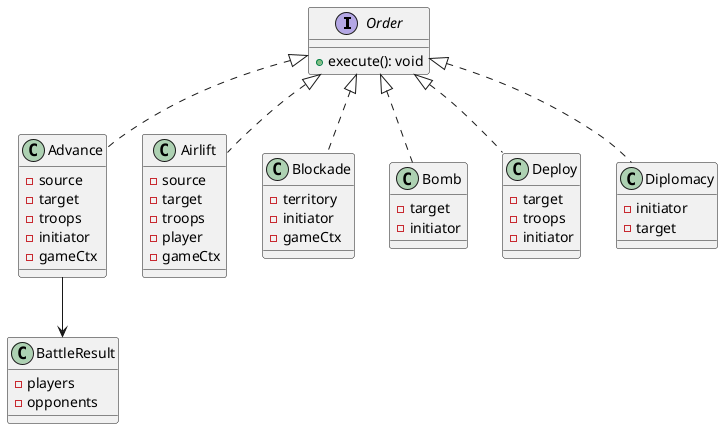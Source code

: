 @startuml

interface Order {
    +execute(): void
}

class Advance {
    -source
    -target
    -troops
    -initiator
    -gameCtx
}

class Airlift {
    -source
    -target
    -troops
    -player
    -gameCtx
}

class Blockade {
    -territory
    -initiator
    -gameCtx
}

class Bomb {
    -target
    -initiator
}

class Deploy {
    -target
    -troops
    -initiator
}

class Diplomacy {
    -initiator
    -target
}

class BattleResult {
    -players
    -opponents
}

Order <|.. Advance
Order <|.. Airlift
Order <|.. Blockade
Order <|.. Bomb
Order <|.. Deploy
Order <|.. Diplomacy

Advance --> BattleResult

@enduml
@startuml

interface Order {
    +execute(): void
}

class Advance {
    -source
    -target
    -troops
    -initiator
    -gameCtx
}

class Airlift {
    -source
    -target
    -troops
    -player
    -gameCtx
}

class Blockade {
    -territory
    -initiator
    -gameCtx
}

class Bomb {
    -target
    -initiator
}

class Deploy {
    -target
    -troops
    -initiator
}

class Diplomacy {
    -initiator
    -target
}

class BattleResult {
    -players
    -opponents
}

Order <|.. Advance
Order <|.. Airlift
Order <|.. Blockade
Order <|.. Bomb
Order <|.. Deploy
Order <|.. Diplomacy

Advance --> BattleResult

@enduml

